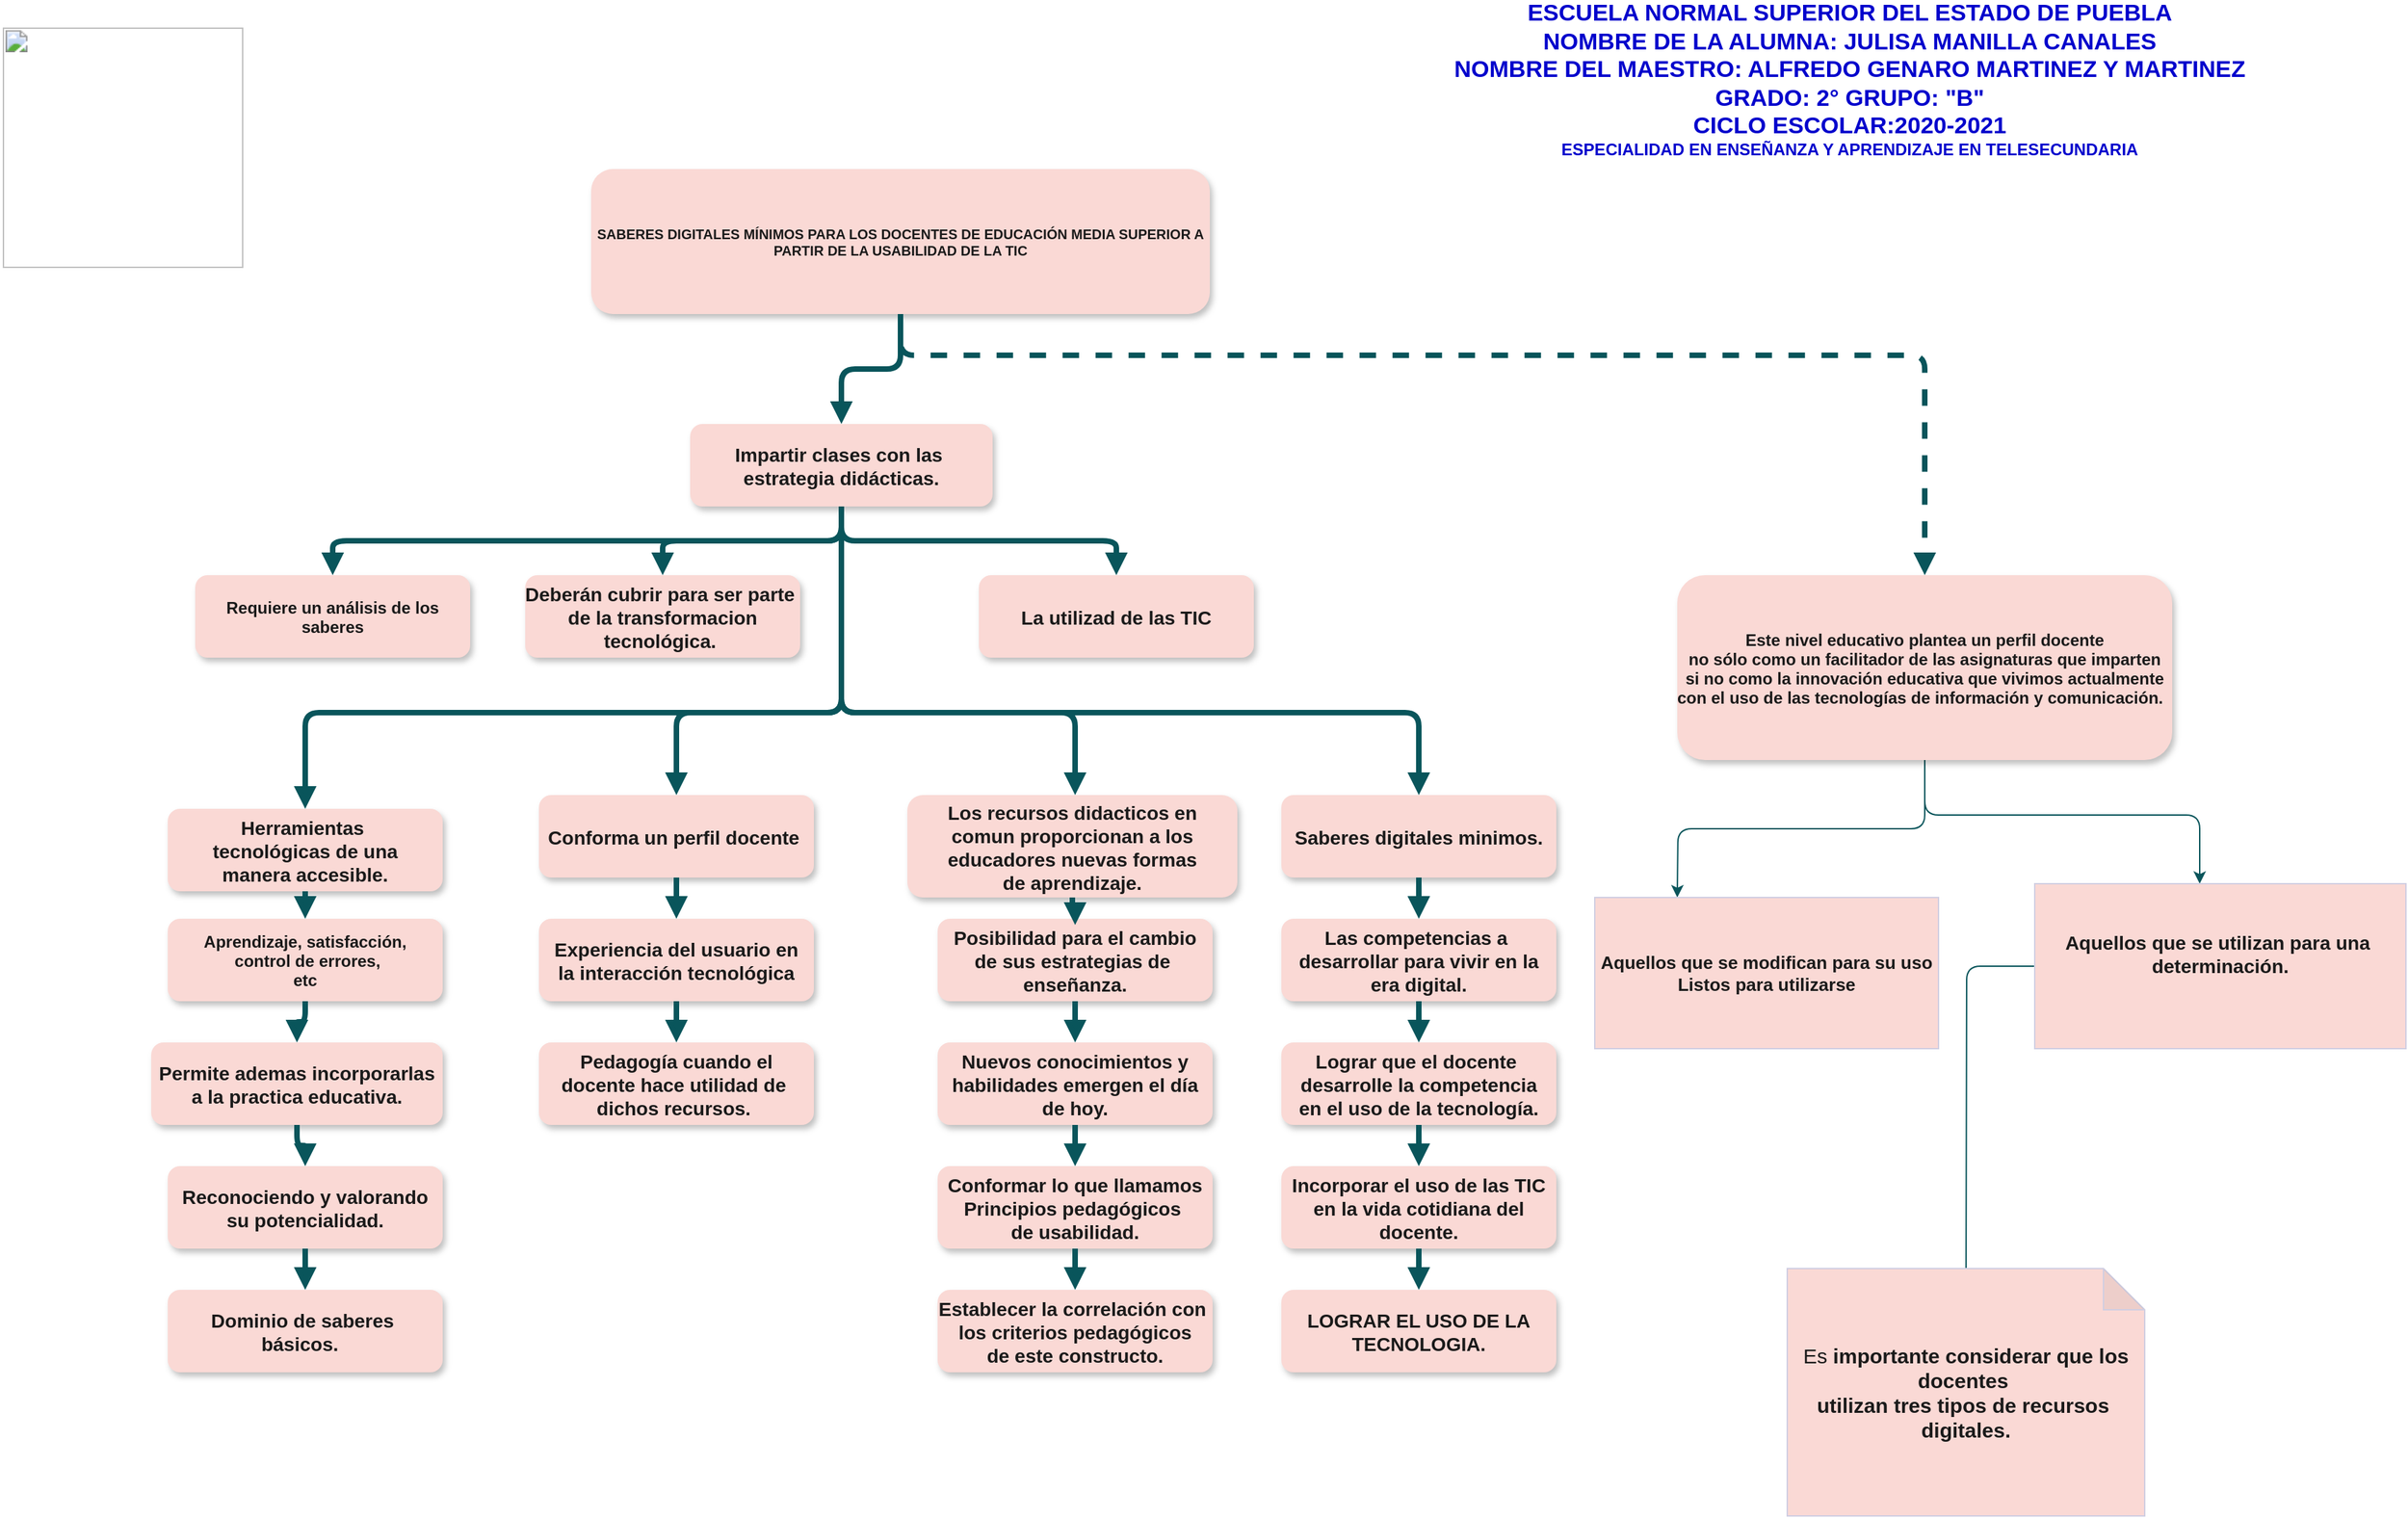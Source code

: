 <mxfile version="13.6.10" type="github">
  <diagram name="Page-1" id="97916047-d0de-89f5-080d-49f4d83e522f">
    <mxGraphModel dx="2170" dy="1125" grid="1" gridSize="10" guides="1" tooltips="1" connect="1" arrows="1" fold="1" page="1" pageScale="1.5" pageWidth="1169" pageHeight="827" math="0" shadow="0">
      <root>
        <mxCell id="0" />
        <mxCell id="1" parent="0" />
        <mxCell id="2" value="SABERES DIGITALES MÍNIMOS PARA LOS DOCENTES DE EDUCACIÓN MEDIA SUPERIOR A&#xa;PARTIR DE LA USABILIDAD DE LA TIC" style="rounded=1;strokeColor=none;shadow=1;fontStyle=1;fontSize=10;fillColor=#FAD9D5;fontColor=#1A1A1A;" parent="1" vertex="1">
          <mxGeometry x="590" y="160" width="450" height="105.5" as="geometry" />
        </mxCell>
        <mxCell id="3" value="Impartir clases con las &#xa;estrategia didácticas." style="rounded=1;strokeColor=none;shadow=1;fontStyle=1;fontSize=14;fillColor=#FAD9D5;fontColor=#1A1A1A;" parent="1" vertex="1">
          <mxGeometry x="662" y="345.5" width="220" height="60" as="geometry" />
        </mxCell>
        <mxCell id="4" value="Requiere un análisis de los&#xa;saberes" style="rounded=1;strokeColor=none;shadow=1;fontStyle=1;fontSize=12;fillColor=#FAD9D5;fontColor=#1A1A1A;" parent="1" vertex="1">
          <mxGeometry x="302" y="455.5" width="200" height="60" as="geometry" />
        </mxCell>
        <mxCell id="5" value="Deberán cubrir para ser parte &#xa;de la transformacion&#xa;tecnológica. " style="rounded=1;strokeColor=none;shadow=1;fontStyle=1;fontSize=14;fillColor=#FAD9D5;fontColor=#1A1A1A;" parent="1" vertex="1">
          <mxGeometry x="542" y="455.5" width="200" height="60" as="geometry" />
        </mxCell>
        <mxCell id="6" value="La utilizad de las TIC" style="rounded=1;strokeColor=none;shadow=1;fontStyle=1;fontSize=14;fillColor=#FAD9D5;fontColor=#1A1A1A;" parent="1" vertex="1">
          <mxGeometry x="872" y="455.5" width="200" height="60" as="geometry" />
        </mxCell>
        <mxCell id="0L8pf2mrQVmB1WSLkfnK-58" style="edgeStyle=orthogonalEdgeStyle;curved=0;rounded=1;sketch=0;orthogonalLoop=1;jettySize=auto;html=1;strokeColor=#09555B;fontSize=12;fontColor=#1A1A1A;" edge="1" parent="1" source="7">
          <mxGeometry relative="1" as="geometry">
            <mxPoint x="1380" y="690" as="targetPoint" />
          </mxGeometry>
        </mxCell>
        <mxCell id="0L8pf2mrQVmB1WSLkfnK-60" style="edgeStyle=orthogonalEdgeStyle;curved=0;rounded=1;sketch=0;orthogonalLoop=1;jettySize=auto;html=1;exitX=0.5;exitY=1;exitDx=0;exitDy=0;strokeColor=#09555B;fontSize=12;fontColor=#1A1A1A;" edge="1" parent="1" source="7">
          <mxGeometry relative="1" as="geometry">
            <mxPoint x="1760" y="680" as="targetPoint" />
            <Array as="points">
              <mxPoint x="1560" y="630" />
              <mxPoint x="1760" y="630" />
            </Array>
          </mxGeometry>
        </mxCell>
        <mxCell id="7" value="Este nivel educativo plantea un perfil docente&#xa;no sólo como un facilitador de las asignaturas que imparten&#xa;si no como la innovación educativa que vivimos actualmente&#xa;con el uso de las tecnologías de información y comunicación.  " style="rounded=1;strokeColor=none;shadow=1;fontStyle=1;fontSize=12;fillColor=#FAD9D5;fontColor=#1A1A1A;" parent="1" vertex="1">
          <mxGeometry x="1380" y="455.5" width="360" height="134.5" as="geometry" />
        </mxCell>
        <mxCell id="8" value="Herramientas &#xa;tecnológicas de una&#xa;manera accesible." style="rounded=1;strokeColor=none;shadow=1;fontStyle=1;fontSize=14;fillColor=#FAD9D5;fontColor=#1A1A1A;" parent="1" vertex="1">
          <mxGeometry x="282" y="625.5" width="200" height="60" as="geometry" />
        </mxCell>
        <mxCell id="9" value="Aprendizaje, satisfacción,&#xa; control de errores,&#xa;etc" style="rounded=1;strokeColor=none;shadow=1;fontStyle=1;fontSize=12;fillColor=#FAD9D5;fontColor=#1A1A1A;" parent="1" vertex="1">
          <mxGeometry x="282" y="705.5" width="200" height="60" as="geometry" />
        </mxCell>
        <mxCell id="10" value="Permite ademas incorporarlas&#xa;a la practica educativa." style="rounded=1;strokeColor=none;shadow=1;fontStyle=1;fontSize=14;fillColor=#FAD9D5;fontColor=#1A1A1A;" parent="1" vertex="1">
          <mxGeometry x="270" y="795.5" width="212" height="60" as="geometry" />
        </mxCell>
        <mxCell id="11" value="Reconociendo y valorando&#xa;su potencialidad." style="rounded=1;strokeColor=none;shadow=1;fontStyle=1;fontSize=14;fillColor=#FAD9D5;fontColor=#1A1A1A;" parent="1" vertex="1">
          <mxGeometry x="282" y="885.5" width="200" height="60" as="geometry" />
        </mxCell>
        <mxCell id="12" value="Dominio de saberes &#xa;básicos.  " style="rounded=1;strokeColor=none;shadow=1;fontStyle=1;fontSize=14;fillColor=#FAD9D5;fontColor=#1A1A1A;" parent="1" vertex="1">
          <mxGeometry x="282" y="975.5" width="200" height="60" as="geometry" />
        </mxCell>
        <mxCell id="13" value="Conforma un perfil docente " style="rounded=1;strokeColor=none;shadow=1;fontStyle=1;fontSize=14;fillColor=#FAD9D5;fontColor=#1A1A1A;" parent="1" vertex="1">
          <mxGeometry x="552" y="615.5" width="200" height="60" as="geometry" />
        </mxCell>
        <mxCell id="14" value="Experiencia del usuario en&#xa;la interacción tecnológica" style="rounded=1;strokeColor=none;shadow=1;fontStyle=1;fontSize=14;fillColor=#FAD9D5;fontColor=#1A1A1A;" parent="1" vertex="1">
          <mxGeometry x="552" y="705.5" width="200" height="60" as="geometry" />
        </mxCell>
        <mxCell id="15" value="Pedagogía cuando el&#xa;docente hace utilidad de &#xa;dichos recursos. " style="rounded=1;strokeColor=none;shadow=1;fontStyle=1;fontSize=14;fillColor=#FAD9D5;fontColor=#1A1A1A;" parent="1" vertex="1">
          <mxGeometry x="552" y="795.5" width="200" height="60" as="geometry" />
        </mxCell>
        <mxCell id="18" value="Los recursos didacticos en&#xa;comun proporcionan a los&#xa;educadores nuevas formas&#xa;de aprendizaje." style="rounded=1;strokeColor=none;shadow=1;fontStyle=1;fontSize=14;fillColor=#FAD9D5;fontColor=#1A1A1A;" parent="1" vertex="1">
          <mxGeometry x="820" y="615.5" width="240" height="74.5" as="geometry" />
        </mxCell>
        <mxCell id="19" value="Posibilidad para el cambio&#xa;de sus estrategias de &#xa;enseñanza." style="rounded=1;strokeColor=none;shadow=1;fontStyle=1;fontSize=14;fillColor=#FAD9D5;fontColor=#1A1A1A;" parent="1" vertex="1">
          <mxGeometry x="842" y="705.5" width="200" height="60" as="geometry" />
        </mxCell>
        <mxCell id="20" value="Nuevos conocimientos y&#xa;habilidades emergen el día&#xa;de hoy." style="rounded=1;strokeColor=none;shadow=1;fontStyle=1;fontSize=14;fillColor=#FAD9D5;fontColor=#1A1A1A;" parent="1" vertex="1">
          <mxGeometry x="842" y="795.5" width="200" height="60" as="geometry" />
        </mxCell>
        <mxCell id="21" value="Conformar lo que llamamos&#xa;Principios pedagógicos &#xa;de usabilidad." style="rounded=1;strokeColor=none;shadow=1;fontStyle=1;fontSize=14;fillColor=#FAD9D5;fontColor=#1A1A1A;" parent="1" vertex="1">
          <mxGeometry x="842" y="885.5" width="200" height="60" as="geometry" />
        </mxCell>
        <mxCell id="22" value="Establecer la correlación con &#xa;los criterios pedagógicos&#xa;de este constructo." style="rounded=1;strokeColor=none;shadow=1;fontStyle=1;fontSize=14;fillColor=#FAD9D5;fontColor=#1A1A1A;" parent="1" vertex="1">
          <mxGeometry x="842" y="975.5" width="200" height="60" as="geometry" />
        </mxCell>
        <mxCell id="23" value="Saberes digitales minimos." style="rounded=1;strokeColor=none;shadow=1;fontStyle=1;fontSize=14;fillColor=#FAD9D5;fontColor=#1A1A1A;" parent="1" vertex="1">
          <mxGeometry x="1092" y="615.5" width="200" height="60" as="geometry" />
        </mxCell>
        <mxCell id="24" value="Las competencias a &#xa;desarrollar para vivir en la&#xa;era digital." style="rounded=1;strokeColor=none;shadow=1;fontStyle=1;fontSize=14;fillColor=#FAD9D5;fontColor=#1A1A1A;" parent="1" vertex="1">
          <mxGeometry x="1092" y="705.5" width="200" height="60" as="geometry" />
        </mxCell>
        <mxCell id="25" value="Lograr que el docente &#xa;desarrolle la competencia&#xa;en el uso de la tecnología." style="rounded=1;strokeColor=none;shadow=1;fontStyle=1;fontSize=14;fillColor=#FAD9D5;fontColor=#1A1A1A;" parent="1" vertex="1">
          <mxGeometry x="1092" y="795.5" width="200" height="60" as="geometry" />
        </mxCell>
        <mxCell id="26" value="Incorporar el uso de las TIC&#xa;en la vida cotidiana del&#xa;docente." style="rounded=1;strokeColor=none;shadow=1;fontStyle=1;fontSize=14;fillColor=#FAD9D5;fontColor=#1A1A1A;" parent="1" vertex="1">
          <mxGeometry x="1092" y="885.5" width="200" height="60" as="geometry" />
        </mxCell>
        <mxCell id="27" value="LOGRAR EL USO DE LA&#xa;TECNOLOGIA." style="rounded=1;strokeColor=none;shadow=1;fontStyle=1;fontSize=14;fillColor=#FAD9D5;fontColor=#1A1A1A;" parent="1" vertex="1">
          <mxGeometry x="1092" y="975.5" width="200" height="60" as="geometry" />
        </mxCell>
        <mxCell id="29" value="" style="edgeStyle=elbowEdgeStyle;elbow=vertical;strokeWidth=4;endArrow=block;endFill=1;fontStyle=1;strokeColor=#09555B;fontColor=#1A1A1A;" parent="1" source="2" target="3" edge="1">
          <mxGeometry x="22" y="165.5" width="100" height="100" as="geometry">
            <mxPoint x="22" y="265.5" as="sourcePoint" />
            <mxPoint x="122" y="165.5" as="targetPoint" />
          </mxGeometry>
        </mxCell>
        <mxCell id="30" value="" style="edgeStyle=elbowEdgeStyle;elbow=vertical;strokeWidth=4;endArrow=block;endFill=1;fontStyle=1;strokeColor=#09555B;fontColor=#1A1A1A;" parent="1" source="3" target="5" edge="1">
          <mxGeometry x="22" y="165.5" width="100" height="100" as="geometry">
            <mxPoint x="22" y="265.5" as="sourcePoint" />
            <mxPoint x="122" y="165.5" as="targetPoint" />
          </mxGeometry>
        </mxCell>
        <mxCell id="31" value="" style="edgeStyle=elbowEdgeStyle;elbow=vertical;strokeWidth=4;endArrow=block;endFill=1;fontStyle=1;strokeColor=#09555B;fontColor=#1A1A1A;" parent="1" source="3" target="4" edge="1">
          <mxGeometry x="22" y="165.5" width="100" height="100" as="geometry">
            <mxPoint x="22" y="265.5" as="sourcePoint" />
            <mxPoint x="122" y="165.5" as="targetPoint" />
          </mxGeometry>
        </mxCell>
        <mxCell id="32" value="" style="edgeStyle=elbowEdgeStyle;elbow=vertical;strokeWidth=4;endArrow=block;endFill=1;fontStyle=1;strokeColor=#09555B;fontColor=#1A1A1A;" parent="1" source="3" target="6" edge="1">
          <mxGeometry x="22" y="165.5" width="100" height="100" as="geometry">
            <mxPoint x="22" y="265.5" as="sourcePoint" />
            <mxPoint x="122" y="165.5" as="targetPoint" />
          </mxGeometry>
        </mxCell>
        <mxCell id="33" value="" style="edgeStyle=elbowEdgeStyle;elbow=vertical;strokeWidth=4;endArrow=block;endFill=1;fontStyle=1;dashed=1;strokeColor=#09555B;fontColor=#1A1A1A;" parent="1" source="2" target="7" edge="1">
          <mxGeometry x="22" y="165.5" width="100" height="100" as="geometry">
            <mxPoint x="22" y="265.5" as="sourcePoint" />
            <mxPoint x="122" y="165.5" as="targetPoint" />
            <Array as="points">
              <mxPoint x="1062" y="295.5" />
            </Array>
          </mxGeometry>
        </mxCell>
        <mxCell id="34" value="" style="edgeStyle=elbowEdgeStyle;elbow=vertical;strokeWidth=4;endArrow=block;endFill=1;fontStyle=1;strokeColor=#09555B;fontColor=#1A1A1A;" parent="1" source="3" target="8" edge="1">
          <mxGeometry x="22" y="165.5" width="100" height="100" as="geometry">
            <mxPoint x="22" y="265.5" as="sourcePoint" />
            <mxPoint x="122" y="165.5" as="targetPoint" />
            <Array as="points">
              <mxPoint x="552" y="555.5" />
            </Array>
          </mxGeometry>
        </mxCell>
        <mxCell id="37" value="" style="edgeStyle=elbowEdgeStyle;elbow=vertical;strokeWidth=4;endArrow=block;endFill=1;fontStyle=1;strokeColor=#09555B;fontColor=#1A1A1A;" parent="1" source="3" target="23" edge="1">
          <mxGeometry x="22" y="165.5" width="100" height="100" as="geometry">
            <mxPoint x="22" y="265.5" as="sourcePoint" />
            <mxPoint x="122" y="165.5" as="targetPoint" />
            <Array as="points">
              <mxPoint x="972" y="555.5" />
            </Array>
          </mxGeometry>
        </mxCell>
        <mxCell id="38" value="" style="edgeStyle=elbowEdgeStyle;elbow=vertical;strokeWidth=4;endArrow=block;endFill=1;fontStyle=1;strokeColor=#09555B;fontColor=#1A1A1A;" parent="1" source="8" target="9" edge="1">
          <mxGeometry x="62" y="165.5" width="100" height="100" as="geometry">
            <mxPoint x="62" y="265.5" as="sourcePoint" />
            <mxPoint x="162" y="165.5" as="targetPoint" />
          </mxGeometry>
        </mxCell>
        <mxCell id="39" value="" style="edgeStyle=elbowEdgeStyle;elbow=vertical;strokeWidth=4;endArrow=block;endFill=1;fontStyle=1;strokeColor=#09555B;fontColor=#1A1A1A;" parent="1" source="9" target="10" edge="1">
          <mxGeometry x="62" y="175.5" width="100" height="100" as="geometry">
            <mxPoint x="62" y="275.5" as="sourcePoint" />
            <mxPoint x="162" y="175.5" as="targetPoint" />
          </mxGeometry>
        </mxCell>
        <mxCell id="40" value="" style="edgeStyle=elbowEdgeStyle;elbow=vertical;strokeWidth=4;endArrow=block;endFill=1;fontStyle=1;strokeColor=#09555B;fontColor=#1A1A1A;" parent="1" source="10" target="11" edge="1">
          <mxGeometry x="62" y="185.5" width="100" height="100" as="geometry">
            <mxPoint x="62" y="285.5" as="sourcePoint" />
            <mxPoint x="162" y="185.5" as="targetPoint" />
          </mxGeometry>
        </mxCell>
        <mxCell id="41" value="" style="edgeStyle=elbowEdgeStyle;elbow=vertical;strokeWidth=4;endArrow=block;endFill=1;fontStyle=1;strokeColor=#09555B;fontColor=#1A1A1A;" parent="1" source="11" target="12" edge="1">
          <mxGeometry x="62" y="195.5" width="100" height="100" as="geometry">
            <mxPoint x="62" y="295.5" as="sourcePoint" />
            <mxPoint x="162" y="195.5" as="targetPoint" />
          </mxGeometry>
        </mxCell>
        <mxCell id="42" value="" style="edgeStyle=elbowEdgeStyle;elbow=vertical;strokeWidth=4;endArrow=block;endFill=1;fontStyle=1;strokeColor=#09555B;fontColor=#1A1A1A;" parent="1" source="13" target="14" edge="1">
          <mxGeometry x="62" y="165.5" width="100" height="100" as="geometry">
            <mxPoint x="62" y="265.5" as="sourcePoint" />
            <mxPoint x="162" y="165.5" as="targetPoint" />
          </mxGeometry>
        </mxCell>
        <mxCell id="43" value="" style="edgeStyle=elbowEdgeStyle;elbow=vertical;strokeWidth=4;endArrow=block;endFill=1;fontStyle=1;strokeColor=#09555B;fontColor=#1A1A1A;" parent="1" source="14" target="15" edge="1">
          <mxGeometry x="62" y="175.5" width="100" height="100" as="geometry">
            <mxPoint x="62" y="275.5" as="sourcePoint" />
            <mxPoint x="162" y="175.5" as="targetPoint" />
          </mxGeometry>
        </mxCell>
        <mxCell id="46" value="" style="edgeStyle=elbowEdgeStyle;elbow=vertical;strokeWidth=4;endArrow=block;endFill=1;fontStyle=1;strokeColor=#09555B;fontColor=#1A1A1A;" parent="1" source="18" edge="1">
          <mxGeometry x="72" y="165.5" width="100" height="100" as="geometry">
            <mxPoint x="72" y="265.5" as="sourcePoint" />
            <mxPoint x="942" y="710" as="targetPoint" />
          </mxGeometry>
        </mxCell>
        <mxCell id="47" value="" style="edgeStyle=elbowEdgeStyle;elbow=vertical;strokeWidth=4;endArrow=block;endFill=1;fontStyle=1;strokeColor=#09555B;fontColor=#1A1A1A;" parent="1" source="19" target="20" edge="1">
          <mxGeometry x="72" y="175.5" width="100" height="100" as="geometry">
            <mxPoint x="72" y="275.5" as="sourcePoint" />
            <mxPoint x="172" y="175.5" as="targetPoint" />
          </mxGeometry>
        </mxCell>
        <mxCell id="48" value="" style="edgeStyle=elbowEdgeStyle;elbow=vertical;strokeWidth=4;endArrow=block;endFill=1;fontStyle=1;strokeColor=#09555B;fontColor=#1A1A1A;" parent="1" source="20" target="21" edge="1">
          <mxGeometry x="72" y="185.5" width="100" height="100" as="geometry">
            <mxPoint x="72" y="285.5" as="sourcePoint" />
            <mxPoint x="172" y="185.5" as="targetPoint" />
          </mxGeometry>
        </mxCell>
        <mxCell id="49" value="" style="edgeStyle=elbowEdgeStyle;elbow=vertical;strokeWidth=4;endArrow=block;endFill=1;fontStyle=1;strokeColor=#09555B;fontColor=#1A1A1A;" parent="1" source="21" target="22" edge="1">
          <mxGeometry x="72" y="195.5" width="100" height="100" as="geometry">
            <mxPoint x="72" y="295.5" as="sourcePoint" />
            <mxPoint x="172" y="195.5" as="targetPoint" />
          </mxGeometry>
        </mxCell>
        <mxCell id="50" value="" style="edgeStyle=elbowEdgeStyle;elbow=vertical;strokeWidth=4;endArrow=block;endFill=1;fontStyle=1;strokeColor=#09555B;fontColor=#1A1A1A;" parent="1" source="23" target="24" edge="1">
          <mxGeometry x="72" y="165.5" width="100" height="100" as="geometry">
            <mxPoint x="72" y="265.5" as="sourcePoint" />
            <mxPoint x="172" y="165.5" as="targetPoint" />
          </mxGeometry>
        </mxCell>
        <mxCell id="51" value="" style="edgeStyle=elbowEdgeStyle;elbow=vertical;strokeWidth=4;endArrow=block;endFill=1;fontStyle=1;strokeColor=#09555B;fontColor=#1A1A1A;" parent="1" source="24" target="25" edge="1">
          <mxGeometry x="72" y="175.5" width="100" height="100" as="geometry">
            <mxPoint x="72" y="275.5" as="sourcePoint" />
            <mxPoint x="172" y="175.5" as="targetPoint" />
          </mxGeometry>
        </mxCell>
        <mxCell id="52" value="" style="edgeStyle=elbowEdgeStyle;elbow=vertical;strokeWidth=4;endArrow=block;endFill=1;fontStyle=1;strokeColor=#09555B;fontColor=#1A1A1A;" parent="1" source="25" target="26" edge="1">
          <mxGeometry x="72" y="185.5" width="100" height="100" as="geometry">
            <mxPoint x="72" y="285.5" as="sourcePoint" />
            <mxPoint x="172" y="185.5" as="targetPoint" />
          </mxGeometry>
        </mxCell>
        <mxCell id="53" value="" style="edgeStyle=elbowEdgeStyle;elbow=vertical;strokeWidth=4;endArrow=block;endFill=1;fontStyle=1;strokeColor=#09555B;fontColor=#1A1A1A;" parent="1" source="26" target="27" edge="1">
          <mxGeometry x="72" y="195.5" width="100" height="100" as="geometry">
            <mxPoint x="72" y="295.5" as="sourcePoint" />
            <mxPoint x="172" y="195.5" as="targetPoint" />
          </mxGeometry>
        </mxCell>
        <mxCell id="54" value="" style="edgeStyle=elbowEdgeStyle;elbow=vertical;strokeWidth=4;endArrow=block;endFill=1;fontStyle=1;strokeColor=#09555B;fontColor=#1A1A1A;" parent="1" source="3" target="13" edge="1">
          <mxGeometry x="22" y="165.5" width="100" height="100" as="geometry">
            <mxPoint x="22" y="265.5" as="sourcePoint" />
            <mxPoint x="122" y="165.5" as="targetPoint" />
            <Array as="points">
              <mxPoint x="652" y="555.5" />
            </Array>
          </mxGeometry>
        </mxCell>
        <mxCell id="55" value="" style="edgeStyle=elbowEdgeStyle;elbow=vertical;strokeWidth=4;endArrow=block;endFill=1;fontStyle=1;strokeColor=#09555B;fontColor=#1A1A1A;" parent="1" source="3" target="18" edge="1">
          <mxGeometry x="22" y="165.5" width="100" height="100" as="geometry">
            <mxPoint x="22" y="265.5" as="sourcePoint" />
            <mxPoint x="122" y="165.5" as="targetPoint" />
            <Array as="points">
              <mxPoint x="942" y="555.5" />
            </Array>
          </mxGeometry>
        </mxCell>
        <mxCell id="0L8pf2mrQVmB1WSLkfnK-55" value="&lt;b style=&quot;font-weight: normal&quot; id=&quot;docs-internal-guid-cfe33880-7fff-56b7-d10a-62c3b7774e56&quot;&gt;&lt;span style=&quot;font-size: 22pt; font-family: calibri, sans-serif; color: rgb(192, 0, 0); background-color: transparent; font-weight: 700; font-style: normal; font-variant: normal; text-decoration: none; vertical-align: baseline;&quot;&gt;&lt;span style=&quot;border: none ; display: inline-block ; overflow: hidden ; width: 175px ; height: 175px&quot;&gt;&lt;img src=&quot;https://lh3.googleusercontent.com/jr_8Dxa4Ncj8T6o_-i6uDv2jF2OKslL8SlBJXdMhyBxnyDqUWF0vUfJ9GYzretOVHRamShLz1BjWDXPYUpYBq9j3ny80-M0h5H5tC3mUy7QSAxntCrIZosU8z4tbLNGz9sjoT8fcRiBtmcNDOg&quot; width=&quot;175&quot; height=&quot;175&quot; style=&quot;margin-left: 0px ; margin-top: 0px&quot;&gt;&lt;/span&gt;&lt;/span&gt;&lt;/b&gt;" style="text;whiteSpace=wrap;html=1;fontColor=#1A1A1A;" vertex="1" parent="1">
          <mxGeometry x="160" y="50" width="210" height="190" as="geometry" />
        </mxCell>
        <mxCell id="0L8pf2mrQVmB1WSLkfnK-61" value="&lt;b&gt;&lt;font style=&quot;font-size: 13px&quot;&gt;Aquellos que se modifican para su uso&lt;br&gt;Listos para utilizarse&lt;br&gt;&lt;/font&gt;&lt;/b&gt;" style="whiteSpace=wrap;html=1;rounded=0;sketch=0;strokeColor=#D0CEE2;fillColor=#FAD9D5;fontSize=12;fontColor=#1A1A1A;" vertex="1" parent="1">
          <mxGeometry x="1320" y="690" width="250" height="110" as="geometry" />
        </mxCell>
        <mxCell id="0L8pf2mrQVmB1WSLkfnK-63" style="edgeStyle=orthogonalEdgeStyle;curved=0;rounded=1;sketch=0;orthogonalLoop=1;jettySize=auto;html=1;strokeColor=#09555B;fontColor=#1A1A1A;" edge="1" parent="1" source="0L8pf2mrQVmB1WSLkfnK-62">
          <mxGeometry relative="1" as="geometry">
            <mxPoint x="1590" y="980" as="targetPoint" />
          </mxGeometry>
        </mxCell>
        <mxCell id="0L8pf2mrQVmB1WSLkfnK-62" value="&lt;b style=&quot;font-size: 14px&quot;&gt;Aquellos que se utilizan para una&amp;nbsp;&lt;br&gt;determinación.&lt;br&gt;&lt;br&gt;&lt;/b&gt;" style="whiteSpace=wrap;html=1;rounded=0;sketch=0;strokeColor=#D0CEE2;fillColor=#FAD9D5;fontSize=12;fontColor=#1A1A1A;" vertex="1" parent="1">
          <mxGeometry x="1640" y="680" width="270" height="120" as="geometry" />
        </mxCell>
        <mxCell id="0L8pf2mrQVmB1WSLkfnK-64" value="&lt;font style=&quot;font-size: 15px&quot;&gt;Es&lt;/font&gt;&lt;b style=&quot;font-size: 15px&quot;&gt;&lt;font style=&quot;font-size: 15px&quot;&gt;&amp;nbsp;importante considerar que los docentes&amp;nbsp;&lt;br&gt;utilizan tres tipos de recursos&amp;nbsp;&lt;br&gt;digitales.&lt;/font&gt;&lt;br&gt;&lt;/b&gt;" style="shape=note;whiteSpace=wrap;html=1;backgroundOutline=1;darkOpacity=0.05;rounded=0;sketch=0;strokeColor=#D0CEE2;fillColor=#FAD9D5;fontColor=#1A1A1A;" vertex="1" parent="1">
          <mxGeometry x="1460" y="960" width="260" height="180" as="geometry" />
        </mxCell>
        <mxCell id="0L8pf2mrQVmB1WSLkfnK-65" value="&lt;b&gt;&lt;font color=&quot;#0000cc&quot;&gt;&lt;span style=&quot;font-size: 17px&quot;&gt;ESCUELA NORMAL SUPERIOR DEL ESTADO DE PUEBLA&lt;br&gt;NOMBRE DE LA ALUMNA: JULISA MANILLA CANALES&lt;br&gt;NOMBRE DEL MAESTRO: ALFREDO GENARO MARTINEZ Y MARTINEZ&lt;br&gt;GRADO: 2° GRUPO: &quot;B&quot;&lt;br&gt;CICLO ESCOLAR:2020-2021&lt;br&gt;&lt;/span&gt;ESPECIALIDAD EN ENSEÑANZA Y APRENDIZAJE EN TELESECUNDARIA&lt;/font&gt;&lt;/b&gt;" style="text;html=1;align=center;verticalAlign=middle;resizable=0;points=[];autosize=1;fontColor=#1A1A1A;" vertex="1" parent="1">
          <mxGeometry x="1210" y="50" width="590" height="90" as="geometry" />
        </mxCell>
      </root>
    </mxGraphModel>
  </diagram>
</mxfile>
